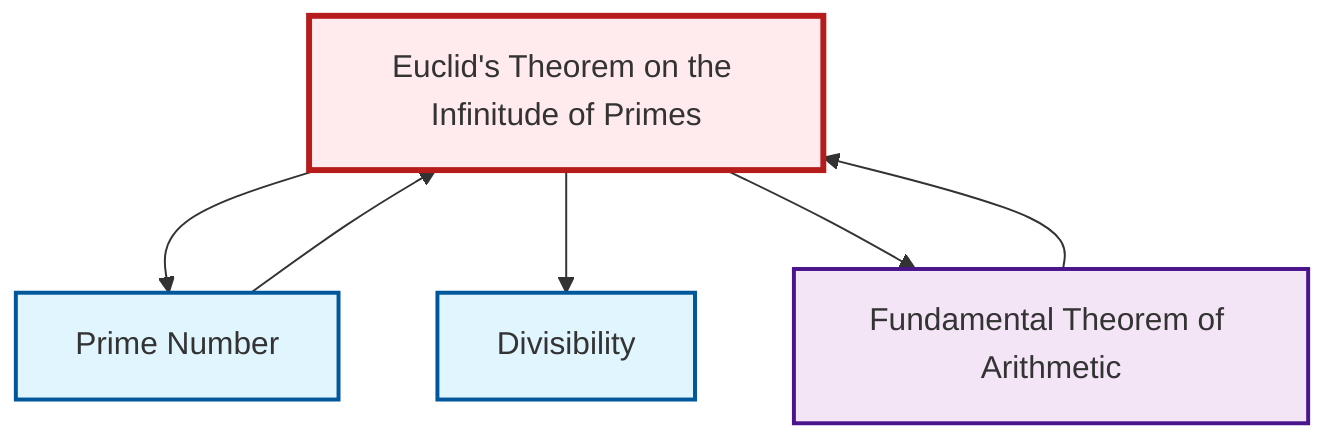 graph TD
    classDef definition fill:#e1f5fe,stroke:#01579b,stroke-width:2px
    classDef theorem fill:#f3e5f5,stroke:#4a148c,stroke-width:2px
    classDef axiom fill:#fff3e0,stroke:#e65100,stroke-width:2px
    classDef example fill:#e8f5e9,stroke:#1b5e20,stroke-width:2px
    classDef current fill:#ffebee,stroke:#b71c1c,stroke-width:3px
    thm-euclid-infinitude-primes["Euclid's Theorem on the Infinitude of Primes"]:::theorem
    def-divisibility["Divisibility"]:::definition
    def-prime["Prime Number"]:::definition
    thm-fundamental-arithmetic["Fundamental Theorem of Arithmetic"]:::theorem
    thm-euclid-infinitude-primes --> def-prime
    thm-fundamental-arithmetic --> thm-euclid-infinitude-primes
    thm-euclid-infinitude-primes --> def-divisibility
    def-prime --> thm-euclid-infinitude-primes
    thm-euclid-infinitude-primes --> thm-fundamental-arithmetic
    class thm-euclid-infinitude-primes current